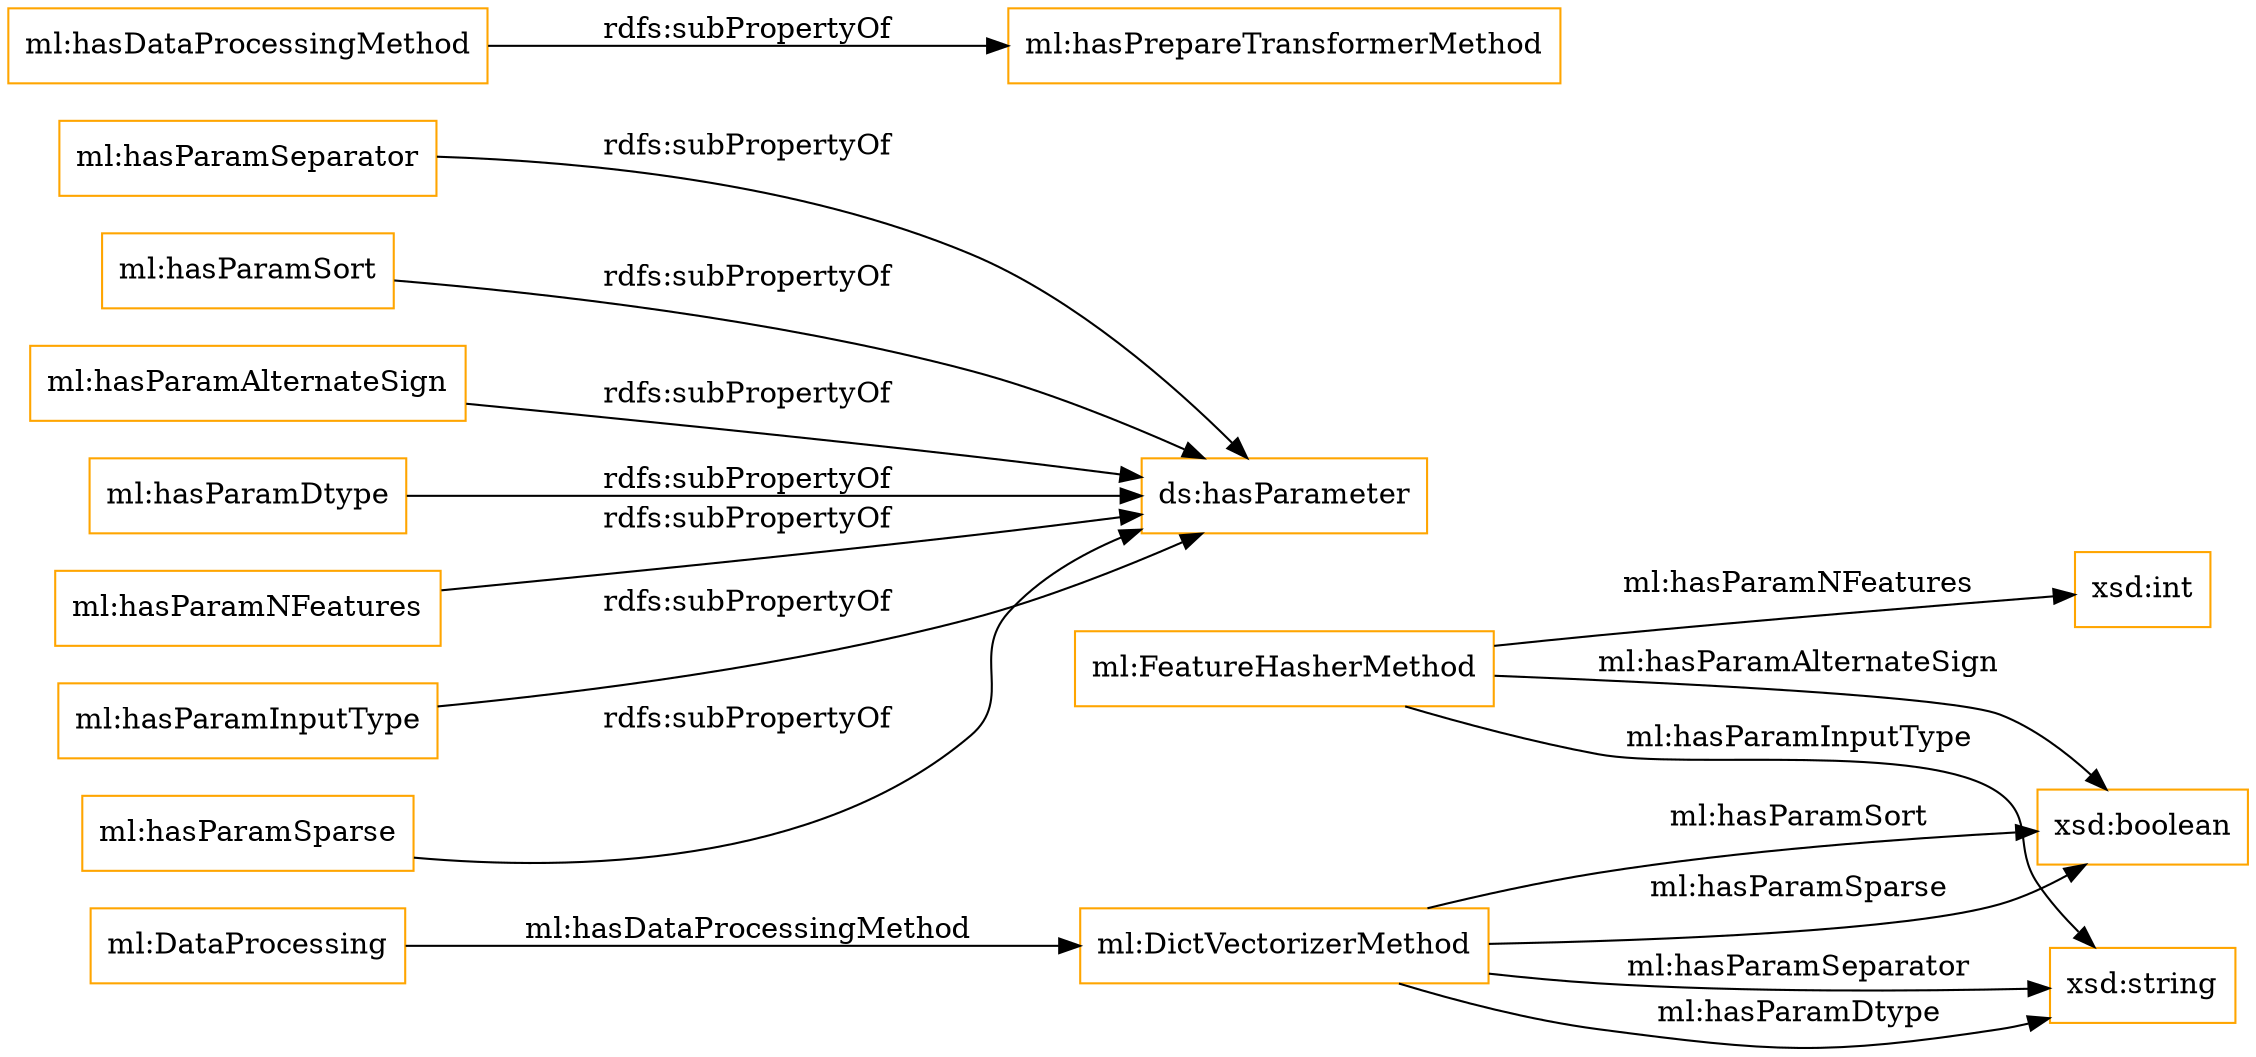 digraph ar2dtool_diagram { 
rankdir=LR;
size="1501"
node [shape = rectangle, color="orange"]; "ml:FeatureHasherMethod" "ml:DictVectorizerMethod" ; /*classes style*/
	"ml:hasParamSeparator" -> "ds:hasParameter" [ label = "rdfs:subPropertyOf" ];
	"ml:hasParamSort" -> "ds:hasParameter" [ label = "rdfs:subPropertyOf" ];
	"ml:hasParamAlternateSign" -> "ds:hasParameter" [ label = "rdfs:subPropertyOf" ];
	"ml:hasParamDtype" -> "ds:hasParameter" [ label = "rdfs:subPropertyOf" ];
	"ml:hasParamNFeatures" -> "ds:hasParameter" [ label = "rdfs:subPropertyOf" ];
	"ml:hasParamInputType" -> "ds:hasParameter" [ label = "rdfs:subPropertyOf" ];
	"ml:hasDataProcessingMethod" -> "ml:hasPrepareTransformerMethod" [ label = "rdfs:subPropertyOf" ];
	"ml:hasParamSparse" -> "ds:hasParameter" [ label = "rdfs:subPropertyOf" ];
	"ml:DictVectorizerMethod" -> "xsd:string" [ label = "ml:hasParamSeparator" ];
	"ml:DictVectorizerMethod" -> "xsd:boolean" [ label = "ml:hasParamSparse" ];
	"ml:DictVectorizerMethod" -> "xsd:boolean" [ label = "ml:hasParamSort" ];
	"ml:FeatureHasherMethod" -> "xsd:boolean" [ label = "ml:hasParamAlternateSign" ];
	"ml:FeatureHasherMethod" -> "xsd:string" [ label = "ml:hasParamInputType" ];
	"ml:DictVectorizerMethod" -> "xsd:string" [ label = "ml:hasParamDtype" ];
	"ml:DataProcessing" -> "ml:DictVectorizerMethod" [ label = "ml:hasDataProcessingMethod" ];
	"ml:FeatureHasherMethod" -> "xsd:int" [ label = "ml:hasParamNFeatures" ];

}
